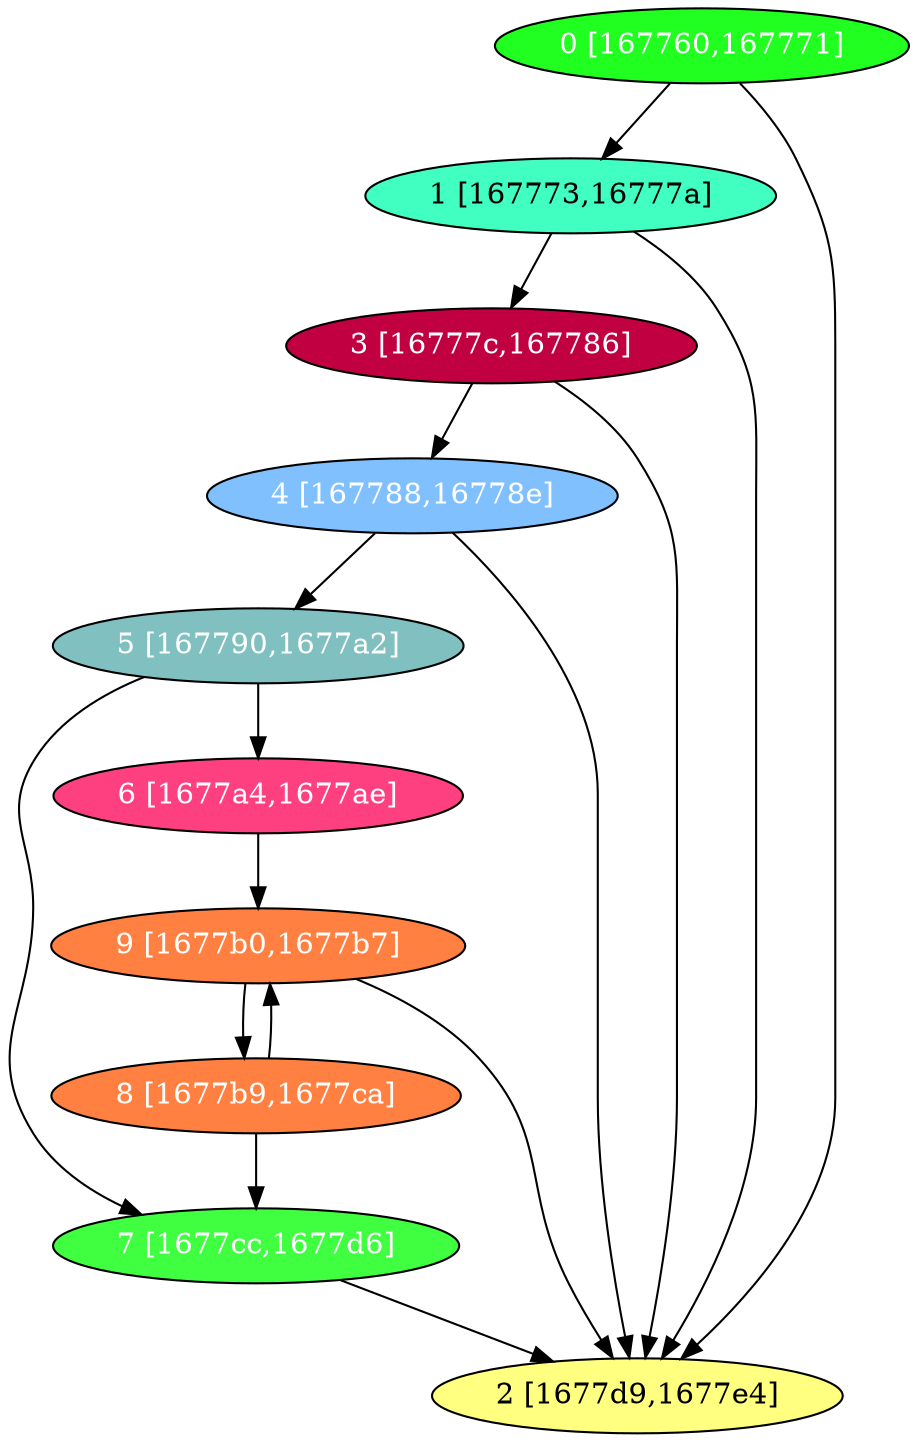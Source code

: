 diGraph libnss3{
	libnss3_0  [style=filled fillcolor="#20FF20" fontcolor="#ffffff" shape=oval label="0 [167760,167771]"]
	libnss3_1  [style=filled fillcolor="#40FFC0" fontcolor="#000000" shape=oval label="1 [167773,16777a]"]
	libnss3_2  [style=filled fillcolor="#FFFF80" fontcolor="#000000" shape=oval label="2 [1677d9,1677e4]"]
	libnss3_3  [style=filled fillcolor="#C00040" fontcolor="#ffffff" shape=oval label="3 [16777c,167786]"]
	libnss3_4  [style=filled fillcolor="#80C0FF" fontcolor="#ffffff" shape=oval label="4 [167788,16778e]"]
	libnss3_5  [style=filled fillcolor="#80C0C0" fontcolor="#ffffff" shape=oval label="5 [167790,1677a2]"]
	libnss3_6  [style=filled fillcolor="#FF4080" fontcolor="#ffffff" shape=oval label="6 [1677a4,1677ae]"]
	libnss3_7  [style=filled fillcolor="#40FF40" fontcolor="#ffffff" shape=oval label="7 [1677cc,1677d6]"]
	libnss3_8  [style=filled fillcolor="#FF8040" fontcolor="#ffffff" shape=oval label="8 [1677b9,1677ca]"]
	libnss3_9  [style=filled fillcolor="#FF8040" fontcolor="#ffffff" shape=oval label="9 [1677b0,1677b7]"]

	libnss3_0 -> libnss3_1
	libnss3_0 -> libnss3_2
	libnss3_1 -> libnss3_2
	libnss3_1 -> libnss3_3
	libnss3_3 -> libnss3_2
	libnss3_3 -> libnss3_4
	libnss3_4 -> libnss3_2
	libnss3_4 -> libnss3_5
	libnss3_5 -> libnss3_6
	libnss3_5 -> libnss3_7
	libnss3_6 -> libnss3_9
	libnss3_7 -> libnss3_2
	libnss3_8 -> libnss3_7
	libnss3_8 -> libnss3_9
	libnss3_9 -> libnss3_2
	libnss3_9 -> libnss3_8
}